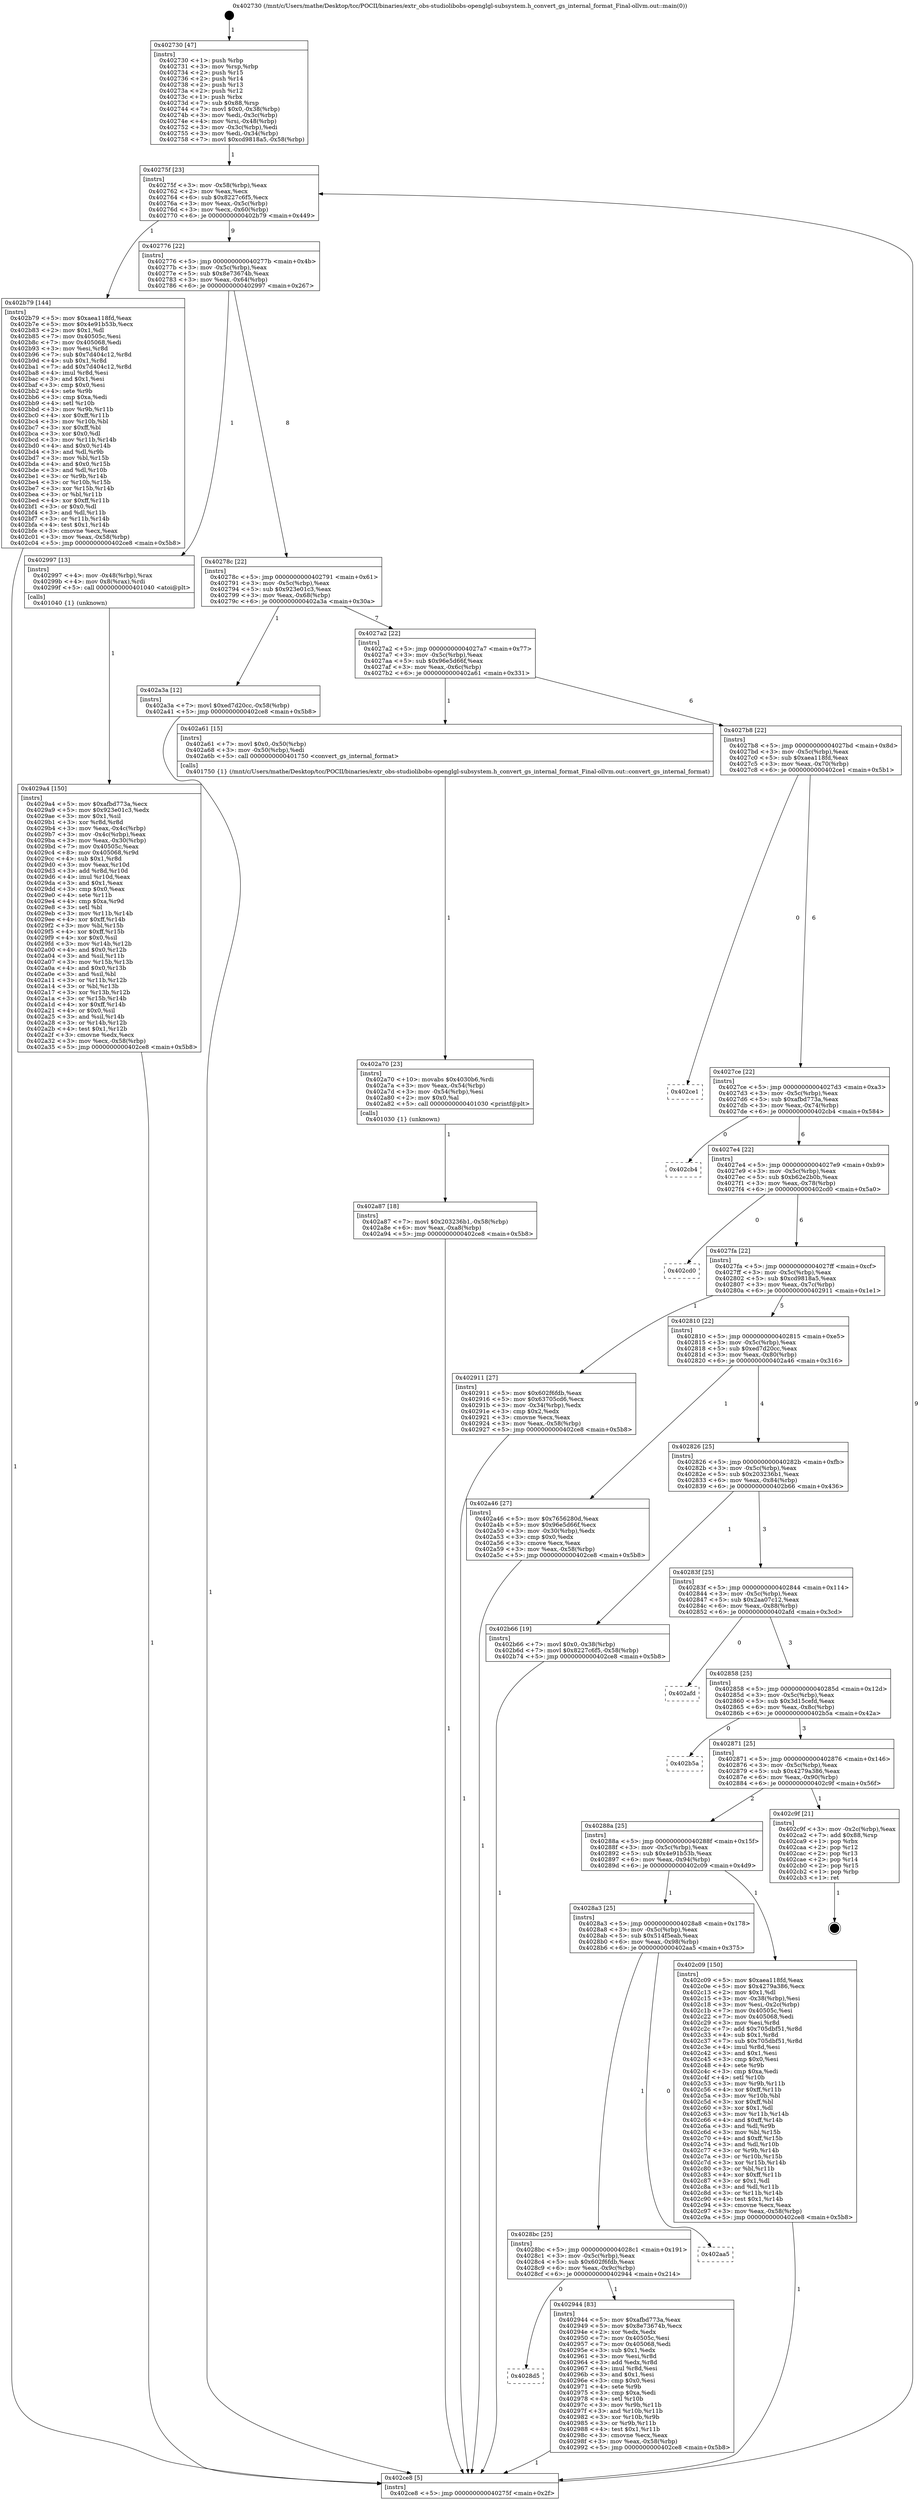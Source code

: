 digraph "0x402730" {
  label = "0x402730 (/mnt/c/Users/mathe/Desktop/tcc/POCII/binaries/extr_obs-studiolibobs-openglgl-subsystem.h_convert_gs_internal_format_Final-ollvm.out::main(0))"
  labelloc = "t"
  node[shape=record]

  Entry [label="",width=0.3,height=0.3,shape=circle,fillcolor=black,style=filled]
  "0x40275f" [label="{
     0x40275f [23]\l
     | [instrs]\l
     &nbsp;&nbsp;0x40275f \<+3\>: mov -0x58(%rbp),%eax\l
     &nbsp;&nbsp;0x402762 \<+2\>: mov %eax,%ecx\l
     &nbsp;&nbsp;0x402764 \<+6\>: sub $0x8227c6f5,%ecx\l
     &nbsp;&nbsp;0x40276a \<+3\>: mov %eax,-0x5c(%rbp)\l
     &nbsp;&nbsp;0x40276d \<+3\>: mov %ecx,-0x60(%rbp)\l
     &nbsp;&nbsp;0x402770 \<+6\>: je 0000000000402b79 \<main+0x449\>\l
  }"]
  "0x402b79" [label="{
     0x402b79 [144]\l
     | [instrs]\l
     &nbsp;&nbsp;0x402b79 \<+5\>: mov $0xaea118fd,%eax\l
     &nbsp;&nbsp;0x402b7e \<+5\>: mov $0x4e91b53b,%ecx\l
     &nbsp;&nbsp;0x402b83 \<+2\>: mov $0x1,%dl\l
     &nbsp;&nbsp;0x402b85 \<+7\>: mov 0x40505c,%esi\l
     &nbsp;&nbsp;0x402b8c \<+7\>: mov 0x405068,%edi\l
     &nbsp;&nbsp;0x402b93 \<+3\>: mov %esi,%r8d\l
     &nbsp;&nbsp;0x402b96 \<+7\>: sub $0x7d404c12,%r8d\l
     &nbsp;&nbsp;0x402b9d \<+4\>: sub $0x1,%r8d\l
     &nbsp;&nbsp;0x402ba1 \<+7\>: add $0x7d404c12,%r8d\l
     &nbsp;&nbsp;0x402ba8 \<+4\>: imul %r8d,%esi\l
     &nbsp;&nbsp;0x402bac \<+3\>: and $0x1,%esi\l
     &nbsp;&nbsp;0x402baf \<+3\>: cmp $0x0,%esi\l
     &nbsp;&nbsp;0x402bb2 \<+4\>: sete %r9b\l
     &nbsp;&nbsp;0x402bb6 \<+3\>: cmp $0xa,%edi\l
     &nbsp;&nbsp;0x402bb9 \<+4\>: setl %r10b\l
     &nbsp;&nbsp;0x402bbd \<+3\>: mov %r9b,%r11b\l
     &nbsp;&nbsp;0x402bc0 \<+4\>: xor $0xff,%r11b\l
     &nbsp;&nbsp;0x402bc4 \<+3\>: mov %r10b,%bl\l
     &nbsp;&nbsp;0x402bc7 \<+3\>: xor $0xff,%bl\l
     &nbsp;&nbsp;0x402bca \<+3\>: xor $0x0,%dl\l
     &nbsp;&nbsp;0x402bcd \<+3\>: mov %r11b,%r14b\l
     &nbsp;&nbsp;0x402bd0 \<+4\>: and $0x0,%r14b\l
     &nbsp;&nbsp;0x402bd4 \<+3\>: and %dl,%r9b\l
     &nbsp;&nbsp;0x402bd7 \<+3\>: mov %bl,%r15b\l
     &nbsp;&nbsp;0x402bda \<+4\>: and $0x0,%r15b\l
     &nbsp;&nbsp;0x402bde \<+3\>: and %dl,%r10b\l
     &nbsp;&nbsp;0x402be1 \<+3\>: or %r9b,%r14b\l
     &nbsp;&nbsp;0x402be4 \<+3\>: or %r10b,%r15b\l
     &nbsp;&nbsp;0x402be7 \<+3\>: xor %r15b,%r14b\l
     &nbsp;&nbsp;0x402bea \<+3\>: or %bl,%r11b\l
     &nbsp;&nbsp;0x402bed \<+4\>: xor $0xff,%r11b\l
     &nbsp;&nbsp;0x402bf1 \<+3\>: or $0x0,%dl\l
     &nbsp;&nbsp;0x402bf4 \<+3\>: and %dl,%r11b\l
     &nbsp;&nbsp;0x402bf7 \<+3\>: or %r11b,%r14b\l
     &nbsp;&nbsp;0x402bfa \<+4\>: test $0x1,%r14b\l
     &nbsp;&nbsp;0x402bfe \<+3\>: cmovne %ecx,%eax\l
     &nbsp;&nbsp;0x402c01 \<+3\>: mov %eax,-0x58(%rbp)\l
     &nbsp;&nbsp;0x402c04 \<+5\>: jmp 0000000000402ce8 \<main+0x5b8\>\l
  }"]
  "0x402776" [label="{
     0x402776 [22]\l
     | [instrs]\l
     &nbsp;&nbsp;0x402776 \<+5\>: jmp 000000000040277b \<main+0x4b\>\l
     &nbsp;&nbsp;0x40277b \<+3\>: mov -0x5c(%rbp),%eax\l
     &nbsp;&nbsp;0x40277e \<+5\>: sub $0x8e73674b,%eax\l
     &nbsp;&nbsp;0x402783 \<+3\>: mov %eax,-0x64(%rbp)\l
     &nbsp;&nbsp;0x402786 \<+6\>: je 0000000000402997 \<main+0x267\>\l
  }"]
  Exit [label="",width=0.3,height=0.3,shape=circle,fillcolor=black,style=filled,peripheries=2]
  "0x402997" [label="{
     0x402997 [13]\l
     | [instrs]\l
     &nbsp;&nbsp;0x402997 \<+4\>: mov -0x48(%rbp),%rax\l
     &nbsp;&nbsp;0x40299b \<+4\>: mov 0x8(%rax),%rdi\l
     &nbsp;&nbsp;0x40299f \<+5\>: call 0000000000401040 \<atoi@plt\>\l
     | [calls]\l
     &nbsp;&nbsp;0x401040 \{1\} (unknown)\l
  }"]
  "0x40278c" [label="{
     0x40278c [22]\l
     | [instrs]\l
     &nbsp;&nbsp;0x40278c \<+5\>: jmp 0000000000402791 \<main+0x61\>\l
     &nbsp;&nbsp;0x402791 \<+3\>: mov -0x5c(%rbp),%eax\l
     &nbsp;&nbsp;0x402794 \<+5\>: sub $0x923e01c3,%eax\l
     &nbsp;&nbsp;0x402799 \<+3\>: mov %eax,-0x68(%rbp)\l
     &nbsp;&nbsp;0x40279c \<+6\>: je 0000000000402a3a \<main+0x30a\>\l
  }"]
  "0x402a87" [label="{
     0x402a87 [18]\l
     | [instrs]\l
     &nbsp;&nbsp;0x402a87 \<+7\>: movl $0x203236b1,-0x58(%rbp)\l
     &nbsp;&nbsp;0x402a8e \<+6\>: mov %eax,-0xa8(%rbp)\l
     &nbsp;&nbsp;0x402a94 \<+5\>: jmp 0000000000402ce8 \<main+0x5b8\>\l
  }"]
  "0x402a3a" [label="{
     0x402a3a [12]\l
     | [instrs]\l
     &nbsp;&nbsp;0x402a3a \<+7\>: movl $0xed7d20cc,-0x58(%rbp)\l
     &nbsp;&nbsp;0x402a41 \<+5\>: jmp 0000000000402ce8 \<main+0x5b8\>\l
  }"]
  "0x4027a2" [label="{
     0x4027a2 [22]\l
     | [instrs]\l
     &nbsp;&nbsp;0x4027a2 \<+5\>: jmp 00000000004027a7 \<main+0x77\>\l
     &nbsp;&nbsp;0x4027a7 \<+3\>: mov -0x5c(%rbp),%eax\l
     &nbsp;&nbsp;0x4027aa \<+5\>: sub $0x96e5d66f,%eax\l
     &nbsp;&nbsp;0x4027af \<+3\>: mov %eax,-0x6c(%rbp)\l
     &nbsp;&nbsp;0x4027b2 \<+6\>: je 0000000000402a61 \<main+0x331\>\l
  }"]
  "0x402a70" [label="{
     0x402a70 [23]\l
     | [instrs]\l
     &nbsp;&nbsp;0x402a70 \<+10\>: movabs $0x4030b6,%rdi\l
     &nbsp;&nbsp;0x402a7a \<+3\>: mov %eax,-0x54(%rbp)\l
     &nbsp;&nbsp;0x402a7d \<+3\>: mov -0x54(%rbp),%esi\l
     &nbsp;&nbsp;0x402a80 \<+2\>: mov $0x0,%al\l
     &nbsp;&nbsp;0x402a82 \<+5\>: call 0000000000401030 \<printf@plt\>\l
     | [calls]\l
     &nbsp;&nbsp;0x401030 \{1\} (unknown)\l
  }"]
  "0x402a61" [label="{
     0x402a61 [15]\l
     | [instrs]\l
     &nbsp;&nbsp;0x402a61 \<+7\>: movl $0x0,-0x50(%rbp)\l
     &nbsp;&nbsp;0x402a68 \<+3\>: mov -0x50(%rbp),%edi\l
     &nbsp;&nbsp;0x402a6b \<+5\>: call 0000000000401750 \<convert_gs_internal_format\>\l
     | [calls]\l
     &nbsp;&nbsp;0x401750 \{1\} (/mnt/c/Users/mathe/Desktop/tcc/POCII/binaries/extr_obs-studiolibobs-openglgl-subsystem.h_convert_gs_internal_format_Final-ollvm.out::convert_gs_internal_format)\l
  }"]
  "0x4027b8" [label="{
     0x4027b8 [22]\l
     | [instrs]\l
     &nbsp;&nbsp;0x4027b8 \<+5\>: jmp 00000000004027bd \<main+0x8d\>\l
     &nbsp;&nbsp;0x4027bd \<+3\>: mov -0x5c(%rbp),%eax\l
     &nbsp;&nbsp;0x4027c0 \<+5\>: sub $0xaea118fd,%eax\l
     &nbsp;&nbsp;0x4027c5 \<+3\>: mov %eax,-0x70(%rbp)\l
     &nbsp;&nbsp;0x4027c8 \<+6\>: je 0000000000402ce1 \<main+0x5b1\>\l
  }"]
  "0x4029a4" [label="{
     0x4029a4 [150]\l
     | [instrs]\l
     &nbsp;&nbsp;0x4029a4 \<+5\>: mov $0xafbd773a,%ecx\l
     &nbsp;&nbsp;0x4029a9 \<+5\>: mov $0x923e01c3,%edx\l
     &nbsp;&nbsp;0x4029ae \<+3\>: mov $0x1,%sil\l
     &nbsp;&nbsp;0x4029b1 \<+3\>: xor %r8d,%r8d\l
     &nbsp;&nbsp;0x4029b4 \<+3\>: mov %eax,-0x4c(%rbp)\l
     &nbsp;&nbsp;0x4029b7 \<+3\>: mov -0x4c(%rbp),%eax\l
     &nbsp;&nbsp;0x4029ba \<+3\>: mov %eax,-0x30(%rbp)\l
     &nbsp;&nbsp;0x4029bd \<+7\>: mov 0x40505c,%eax\l
     &nbsp;&nbsp;0x4029c4 \<+8\>: mov 0x405068,%r9d\l
     &nbsp;&nbsp;0x4029cc \<+4\>: sub $0x1,%r8d\l
     &nbsp;&nbsp;0x4029d0 \<+3\>: mov %eax,%r10d\l
     &nbsp;&nbsp;0x4029d3 \<+3\>: add %r8d,%r10d\l
     &nbsp;&nbsp;0x4029d6 \<+4\>: imul %r10d,%eax\l
     &nbsp;&nbsp;0x4029da \<+3\>: and $0x1,%eax\l
     &nbsp;&nbsp;0x4029dd \<+3\>: cmp $0x0,%eax\l
     &nbsp;&nbsp;0x4029e0 \<+4\>: sete %r11b\l
     &nbsp;&nbsp;0x4029e4 \<+4\>: cmp $0xa,%r9d\l
     &nbsp;&nbsp;0x4029e8 \<+3\>: setl %bl\l
     &nbsp;&nbsp;0x4029eb \<+3\>: mov %r11b,%r14b\l
     &nbsp;&nbsp;0x4029ee \<+4\>: xor $0xff,%r14b\l
     &nbsp;&nbsp;0x4029f2 \<+3\>: mov %bl,%r15b\l
     &nbsp;&nbsp;0x4029f5 \<+4\>: xor $0xff,%r15b\l
     &nbsp;&nbsp;0x4029f9 \<+4\>: xor $0x0,%sil\l
     &nbsp;&nbsp;0x4029fd \<+3\>: mov %r14b,%r12b\l
     &nbsp;&nbsp;0x402a00 \<+4\>: and $0x0,%r12b\l
     &nbsp;&nbsp;0x402a04 \<+3\>: and %sil,%r11b\l
     &nbsp;&nbsp;0x402a07 \<+3\>: mov %r15b,%r13b\l
     &nbsp;&nbsp;0x402a0a \<+4\>: and $0x0,%r13b\l
     &nbsp;&nbsp;0x402a0e \<+3\>: and %sil,%bl\l
     &nbsp;&nbsp;0x402a11 \<+3\>: or %r11b,%r12b\l
     &nbsp;&nbsp;0x402a14 \<+3\>: or %bl,%r13b\l
     &nbsp;&nbsp;0x402a17 \<+3\>: xor %r13b,%r12b\l
     &nbsp;&nbsp;0x402a1a \<+3\>: or %r15b,%r14b\l
     &nbsp;&nbsp;0x402a1d \<+4\>: xor $0xff,%r14b\l
     &nbsp;&nbsp;0x402a21 \<+4\>: or $0x0,%sil\l
     &nbsp;&nbsp;0x402a25 \<+3\>: and %sil,%r14b\l
     &nbsp;&nbsp;0x402a28 \<+3\>: or %r14b,%r12b\l
     &nbsp;&nbsp;0x402a2b \<+4\>: test $0x1,%r12b\l
     &nbsp;&nbsp;0x402a2f \<+3\>: cmovne %edx,%ecx\l
     &nbsp;&nbsp;0x402a32 \<+3\>: mov %ecx,-0x58(%rbp)\l
     &nbsp;&nbsp;0x402a35 \<+5\>: jmp 0000000000402ce8 \<main+0x5b8\>\l
  }"]
  "0x402ce1" [label="{
     0x402ce1\l
  }", style=dashed]
  "0x4027ce" [label="{
     0x4027ce [22]\l
     | [instrs]\l
     &nbsp;&nbsp;0x4027ce \<+5\>: jmp 00000000004027d3 \<main+0xa3\>\l
     &nbsp;&nbsp;0x4027d3 \<+3\>: mov -0x5c(%rbp),%eax\l
     &nbsp;&nbsp;0x4027d6 \<+5\>: sub $0xafbd773a,%eax\l
     &nbsp;&nbsp;0x4027db \<+3\>: mov %eax,-0x74(%rbp)\l
     &nbsp;&nbsp;0x4027de \<+6\>: je 0000000000402cb4 \<main+0x584\>\l
  }"]
  "0x4028d5" [label="{
     0x4028d5\l
  }", style=dashed]
  "0x402cb4" [label="{
     0x402cb4\l
  }", style=dashed]
  "0x4027e4" [label="{
     0x4027e4 [22]\l
     | [instrs]\l
     &nbsp;&nbsp;0x4027e4 \<+5\>: jmp 00000000004027e9 \<main+0xb9\>\l
     &nbsp;&nbsp;0x4027e9 \<+3\>: mov -0x5c(%rbp),%eax\l
     &nbsp;&nbsp;0x4027ec \<+5\>: sub $0xb62e2b0b,%eax\l
     &nbsp;&nbsp;0x4027f1 \<+3\>: mov %eax,-0x78(%rbp)\l
     &nbsp;&nbsp;0x4027f4 \<+6\>: je 0000000000402cd0 \<main+0x5a0\>\l
  }"]
  "0x402944" [label="{
     0x402944 [83]\l
     | [instrs]\l
     &nbsp;&nbsp;0x402944 \<+5\>: mov $0xafbd773a,%eax\l
     &nbsp;&nbsp;0x402949 \<+5\>: mov $0x8e73674b,%ecx\l
     &nbsp;&nbsp;0x40294e \<+2\>: xor %edx,%edx\l
     &nbsp;&nbsp;0x402950 \<+7\>: mov 0x40505c,%esi\l
     &nbsp;&nbsp;0x402957 \<+7\>: mov 0x405068,%edi\l
     &nbsp;&nbsp;0x40295e \<+3\>: sub $0x1,%edx\l
     &nbsp;&nbsp;0x402961 \<+3\>: mov %esi,%r8d\l
     &nbsp;&nbsp;0x402964 \<+3\>: add %edx,%r8d\l
     &nbsp;&nbsp;0x402967 \<+4\>: imul %r8d,%esi\l
     &nbsp;&nbsp;0x40296b \<+3\>: and $0x1,%esi\l
     &nbsp;&nbsp;0x40296e \<+3\>: cmp $0x0,%esi\l
     &nbsp;&nbsp;0x402971 \<+4\>: sete %r9b\l
     &nbsp;&nbsp;0x402975 \<+3\>: cmp $0xa,%edi\l
     &nbsp;&nbsp;0x402978 \<+4\>: setl %r10b\l
     &nbsp;&nbsp;0x40297c \<+3\>: mov %r9b,%r11b\l
     &nbsp;&nbsp;0x40297f \<+3\>: and %r10b,%r11b\l
     &nbsp;&nbsp;0x402982 \<+3\>: xor %r10b,%r9b\l
     &nbsp;&nbsp;0x402985 \<+3\>: or %r9b,%r11b\l
     &nbsp;&nbsp;0x402988 \<+4\>: test $0x1,%r11b\l
     &nbsp;&nbsp;0x40298c \<+3\>: cmovne %ecx,%eax\l
     &nbsp;&nbsp;0x40298f \<+3\>: mov %eax,-0x58(%rbp)\l
     &nbsp;&nbsp;0x402992 \<+5\>: jmp 0000000000402ce8 \<main+0x5b8\>\l
  }"]
  "0x402cd0" [label="{
     0x402cd0\l
  }", style=dashed]
  "0x4027fa" [label="{
     0x4027fa [22]\l
     | [instrs]\l
     &nbsp;&nbsp;0x4027fa \<+5\>: jmp 00000000004027ff \<main+0xcf\>\l
     &nbsp;&nbsp;0x4027ff \<+3\>: mov -0x5c(%rbp),%eax\l
     &nbsp;&nbsp;0x402802 \<+5\>: sub $0xcd9818a5,%eax\l
     &nbsp;&nbsp;0x402807 \<+3\>: mov %eax,-0x7c(%rbp)\l
     &nbsp;&nbsp;0x40280a \<+6\>: je 0000000000402911 \<main+0x1e1\>\l
  }"]
  "0x4028bc" [label="{
     0x4028bc [25]\l
     | [instrs]\l
     &nbsp;&nbsp;0x4028bc \<+5\>: jmp 00000000004028c1 \<main+0x191\>\l
     &nbsp;&nbsp;0x4028c1 \<+3\>: mov -0x5c(%rbp),%eax\l
     &nbsp;&nbsp;0x4028c4 \<+5\>: sub $0x602f6fdb,%eax\l
     &nbsp;&nbsp;0x4028c9 \<+6\>: mov %eax,-0x9c(%rbp)\l
     &nbsp;&nbsp;0x4028cf \<+6\>: je 0000000000402944 \<main+0x214\>\l
  }"]
  "0x402911" [label="{
     0x402911 [27]\l
     | [instrs]\l
     &nbsp;&nbsp;0x402911 \<+5\>: mov $0x602f6fdb,%eax\l
     &nbsp;&nbsp;0x402916 \<+5\>: mov $0x63705cd6,%ecx\l
     &nbsp;&nbsp;0x40291b \<+3\>: mov -0x34(%rbp),%edx\l
     &nbsp;&nbsp;0x40291e \<+3\>: cmp $0x2,%edx\l
     &nbsp;&nbsp;0x402921 \<+3\>: cmovne %ecx,%eax\l
     &nbsp;&nbsp;0x402924 \<+3\>: mov %eax,-0x58(%rbp)\l
     &nbsp;&nbsp;0x402927 \<+5\>: jmp 0000000000402ce8 \<main+0x5b8\>\l
  }"]
  "0x402810" [label="{
     0x402810 [22]\l
     | [instrs]\l
     &nbsp;&nbsp;0x402810 \<+5\>: jmp 0000000000402815 \<main+0xe5\>\l
     &nbsp;&nbsp;0x402815 \<+3\>: mov -0x5c(%rbp),%eax\l
     &nbsp;&nbsp;0x402818 \<+5\>: sub $0xed7d20cc,%eax\l
     &nbsp;&nbsp;0x40281d \<+3\>: mov %eax,-0x80(%rbp)\l
     &nbsp;&nbsp;0x402820 \<+6\>: je 0000000000402a46 \<main+0x316\>\l
  }"]
  "0x402ce8" [label="{
     0x402ce8 [5]\l
     | [instrs]\l
     &nbsp;&nbsp;0x402ce8 \<+5\>: jmp 000000000040275f \<main+0x2f\>\l
  }"]
  "0x402730" [label="{
     0x402730 [47]\l
     | [instrs]\l
     &nbsp;&nbsp;0x402730 \<+1\>: push %rbp\l
     &nbsp;&nbsp;0x402731 \<+3\>: mov %rsp,%rbp\l
     &nbsp;&nbsp;0x402734 \<+2\>: push %r15\l
     &nbsp;&nbsp;0x402736 \<+2\>: push %r14\l
     &nbsp;&nbsp;0x402738 \<+2\>: push %r13\l
     &nbsp;&nbsp;0x40273a \<+2\>: push %r12\l
     &nbsp;&nbsp;0x40273c \<+1\>: push %rbx\l
     &nbsp;&nbsp;0x40273d \<+7\>: sub $0x88,%rsp\l
     &nbsp;&nbsp;0x402744 \<+7\>: movl $0x0,-0x38(%rbp)\l
     &nbsp;&nbsp;0x40274b \<+3\>: mov %edi,-0x3c(%rbp)\l
     &nbsp;&nbsp;0x40274e \<+4\>: mov %rsi,-0x48(%rbp)\l
     &nbsp;&nbsp;0x402752 \<+3\>: mov -0x3c(%rbp),%edi\l
     &nbsp;&nbsp;0x402755 \<+3\>: mov %edi,-0x34(%rbp)\l
     &nbsp;&nbsp;0x402758 \<+7\>: movl $0xcd9818a5,-0x58(%rbp)\l
  }"]
  "0x402aa5" [label="{
     0x402aa5\l
  }", style=dashed]
  "0x402a46" [label="{
     0x402a46 [27]\l
     | [instrs]\l
     &nbsp;&nbsp;0x402a46 \<+5\>: mov $0x7656280d,%eax\l
     &nbsp;&nbsp;0x402a4b \<+5\>: mov $0x96e5d66f,%ecx\l
     &nbsp;&nbsp;0x402a50 \<+3\>: mov -0x30(%rbp),%edx\l
     &nbsp;&nbsp;0x402a53 \<+3\>: cmp $0x0,%edx\l
     &nbsp;&nbsp;0x402a56 \<+3\>: cmove %ecx,%eax\l
     &nbsp;&nbsp;0x402a59 \<+3\>: mov %eax,-0x58(%rbp)\l
     &nbsp;&nbsp;0x402a5c \<+5\>: jmp 0000000000402ce8 \<main+0x5b8\>\l
  }"]
  "0x402826" [label="{
     0x402826 [25]\l
     | [instrs]\l
     &nbsp;&nbsp;0x402826 \<+5\>: jmp 000000000040282b \<main+0xfb\>\l
     &nbsp;&nbsp;0x40282b \<+3\>: mov -0x5c(%rbp),%eax\l
     &nbsp;&nbsp;0x40282e \<+5\>: sub $0x203236b1,%eax\l
     &nbsp;&nbsp;0x402833 \<+6\>: mov %eax,-0x84(%rbp)\l
     &nbsp;&nbsp;0x402839 \<+6\>: je 0000000000402b66 \<main+0x436\>\l
  }"]
  "0x4028a3" [label="{
     0x4028a3 [25]\l
     | [instrs]\l
     &nbsp;&nbsp;0x4028a3 \<+5\>: jmp 00000000004028a8 \<main+0x178\>\l
     &nbsp;&nbsp;0x4028a8 \<+3\>: mov -0x5c(%rbp),%eax\l
     &nbsp;&nbsp;0x4028ab \<+5\>: sub $0x514f5eab,%eax\l
     &nbsp;&nbsp;0x4028b0 \<+6\>: mov %eax,-0x98(%rbp)\l
     &nbsp;&nbsp;0x4028b6 \<+6\>: je 0000000000402aa5 \<main+0x375\>\l
  }"]
  "0x402b66" [label="{
     0x402b66 [19]\l
     | [instrs]\l
     &nbsp;&nbsp;0x402b66 \<+7\>: movl $0x0,-0x38(%rbp)\l
     &nbsp;&nbsp;0x402b6d \<+7\>: movl $0x8227c6f5,-0x58(%rbp)\l
     &nbsp;&nbsp;0x402b74 \<+5\>: jmp 0000000000402ce8 \<main+0x5b8\>\l
  }"]
  "0x40283f" [label="{
     0x40283f [25]\l
     | [instrs]\l
     &nbsp;&nbsp;0x40283f \<+5\>: jmp 0000000000402844 \<main+0x114\>\l
     &nbsp;&nbsp;0x402844 \<+3\>: mov -0x5c(%rbp),%eax\l
     &nbsp;&nbsp;0x402847 \<+5\>: sub $0x2aa07c12,%eax\l
     &nbsp;&nbsp;0x40284c \<+6\>: mov %eax,-0x88(%rbp)\l
     &nbsp;&nbsp;0x402852 \<+6\>: je 0000000000402afd \<main+0x3cd\>\l
  }"]
  "0x402c09" [label="{
     0x402c09 [150]\l
     | [instrs]\l
     &nbsp;&nbsp;0x402c09 \<+5\>: mov $0xaea118fd,%eax\l
     &nbsp;&nbsp;0x402c0e \<+5\>: mov $0x4279a386,%ecx\l
     &nbsp;&nbsp;0x402c13 \<+2\>: mov $0x1,%dl\l
     &nbsp;&nbsp;0x402c15 \<+3\>: mov -0x38(%rbp),%esi\l
     &nbsp;&nbsp;0x402c18 \<+3\>: mov %esi,-0x2c(%rbp)\l
     &nbsp;&nbsp;0x402c1b \<+7\>: mov 0x40505c,%esi\l
     &nbsp;&nbsp;0x402c22 \<+7\>: mov 0x405068,%edi\l
     &nbsp;&nbsp;0x402c29 \<+3\>: mov %esi,%r8d\l
     &nbsp;&nbsp;0x402c2c \<+7\>: add $0x705dbf51,%r8d\l
     &nbsp;&nbsp;0x402c33 \<+4\>: sub $0x1,%r8d\l
     &nbsp;&nbsp;0x402c37 \<+7\>: sub $0x705dbf51,%r8d\l
     &nbsp;&nbsp;0x402c3e \<+4\>: imul %r8d,%esi\l
     &nbsp;&nbsp;0x402c42 \<+3\>: and $0x1,%esi\l
     &nbsp;&nbsp;0x402c45 \<+3\>: cmp $0x0,%esi\l
     &nbsp;&nbsp;0x402c48 \<+4\>: sete %r9b\l
     &nbsp;&nbsp;0x402c4c \<+3\>: cmp $0xa,%edi\l
     &nbsp;&nbsp;0x402c4f \<+4\>: setl %r10b\l
     &nbsp;&nbsp;0x402c53 \<+3\>: mov %r9b,%r11b\l
     &nbsp;&nbsp;0x402c56 \<+4\>: xor $0xff,%r11b\l
     &nbsp;&nbsp;0x402c5a \<+3\>: mov %r10b,%bl\l
     &nbsp;&nbsp;0x402c5d \<+3\>: xor $0xff,%bl\l
     &nbsp;&nbsp;0x402c60 \<+3\>: xor $0x1,%dl\l
     &nbsp;&nbsp;0x402c63 \<+3\>: mov %r11b,%r14b\l
     &nbsp;&nbsp;0x402c66 \<+4\>: and $0xff,%r14b\l
     &nbsp;&nbsp;0x402c6a \<+3\>: and %dl,%r9b\l
     &nbsp;&nbsp;0x402c6d \<+3\>: mov %bl,%r15b\l
     &nbsp;&nbsp;0x402c70 \<+4\>: and $0xff,%r15b\l
     &nbsp;&nbsp;0x402c74 \<+3\>: and %dl,%r10b\l
     &nbsp;&nbsp;0x402c77 \<+3\>: or %r9b,%r14b\l
     &nbsp;&nbsp;0x402c7a \<+3\>: or %r10b,%r15b\l
     &nbsp;&nbsp;0x402c7d \<+3\>: xor %r15b,%r14b\l
     &nbsp;&nbsp;0x402c80 \<+3\>: or %bl,%r11b\l
     &nbsp;&nbsp;0x402c83 \<+4\>: xor $0xff,%r11b\l
     &nbsp;&nbsp;0x402c87 \<+3\>: or $0x1,%dl\l
     &nbsp;&nbsp;0x402c8a \<+3\>: and %dl,%r11b\l
     &nbsp;&nbsp;0x402c8d \<+3\>: or %r11b,%r14b\l
     &nbsp;&nbsp;0x402c90 \<+4\>: test $0x1,%r14b\l
     &nbsp;&nbsp;0x402c94 \<+3\>: cmovne %ecx,%eax\l
     &nbsp;&nbsp;0x402c97 \<+3\>: mov %eax,-0x58(%rbp)\l
     &nbsp;&nbsp;0x402c9a \<+5\>: jmp 0000000000402ce8 \<main+0x5b8\>\l
  }"]
  "0x402afd" [label="{
     0x402afd\l
  }", style=dashed]
  "0x402858" [label="{
     0x402858 [25]\l
     | [instrs]\l
     &nbsp;&nbsp;0x402858 \<+5\>: jmp 000000000040285d \<main+0x12d\>\l
     &nbsp;&nbsp;0x40285d \<+3\>: mov -0x5c(%rbp),%eax\l
     &nbsp;&nbsp;0x402860 \<+5\>: sub $0x3d15cefd,%eax\l
     &nbsp;&nbsp;0x402865 \<+6\>: mov %eax,-0x8c(%rbp)\l
     &nbsp;&nbsp;0x40286b \<+6\>: je 0000000000402b5a \<main+0x42a\>\l
  }"]
  "0x40288a" [label="{
     0x40288a [25]\l
     | [instrs]\l
     &nbsp;&nbsp;0x40288a \<+5\>: jmp 000000000040288f \<main+0x15f\>\l
     &nbsp;&nbsp;0x40288f \<+3\>: mov -0x5c(%rbp),%eax\l
     &nbsp;&nbsp;0x402892 \<+5\>: sub $0x4e91b53b,%eax\l
     &nbsp;&nbsp;0x402897 \<+6\>: mov %eax,-0x94(%rbp)\l
     &nbsp;&nbsp;0x40289d \<+6\>: je 0000000000402c09 \<main+0x4d9\>\l
  }"]
  "0x402b5a" [label="{
     0x402b5a\l
  }", style=dashed]
  "0x402871" [label="{
     0x402871 [25]\l
     | [instrs]\l
     &nbsp;&nbsp;0x402871 \<+5\>: jmp 0000000000402876 \<main+0x146\>\l
     &nbsp;&nbsp;0x402876 \<+3\>: mov -0x5c(%rbp),%eax\l
     &nbsp;&nbsp;0x402879 \<+5\>: sub $0x4279a386,%eax\l
     &nbsp;&nbsp;0x40287e \<+6\>: mov %eax,-0x90(%rbp)\l
     &nbsp;&nbsp;0x402884 \<+6\>: je 0000000000402c9f \<main+0x56f\>\l
  }"]
  "0x402c9f" [label="{
     0x402c9f [21]\l
     | [instrs]\l
     &nbsp;&nbsp;0x402c9f \<+3\>: mov -0x2c(%rbp),%eax\l
     &nbsp;&nbsp;0x402ca2 \<+7\>: add $0x88,%rsp\l
     &nbsp;&nbsp;0x402ca9 \<+1\>: pop %rbx\l
     &nbsp;&nbsp;0x402caa \<+2\>: pop %r12\l
     &nbsp;&nbsp;0x402cac \<+2\>: pop %r13\l
     &nbsp;&nbsp;0x402cae \<+2\>: pop %r14\l
     &nbsp;&nbsp;0x402cb0 \<+2\>: pop %r15\l
     &nbsp;&nbsp;0x402cb2 \<+1\>: pop %rbp\l
     &nbsp;&nbsp;0x402cb3 \<+1\>: ret\l
  }"]
  Entry -> "0x402730" [label=" 1"]
  "0x40275f" -> "0x402b79" [label=" 1"]
  "0x40275f" -> "0x402776" [label=" 9"]
  "0x402c9f" -> Exit [label=" 1"]
  "0x402776" -> "0x402997" [label=" 1"]
  "0x402776" -> "0x40278c" [label=" 8"]
  "0x402c09" -> "0x402ce8" [label=" 1"]
  "0x40278c" -> "0x402a3a" [label=" 1"]
  "0x40278c" -> "0x4027a2" [label=" 7"]
  "0x402b79" -> "0x402ce8" [label=" 1"]
  "0x4027a2" -> "0x402a61" [label=" 1"]
  "0x4027a2" -> "0x4027b8" [label=" 6"]
  "0x402b66" -> "0x402ce8" [label=" 1"]
  "0x4027b8" -> "0x402ce1" [label=" 0"]
  "0x4027b8" -> "0x4027ce" [label=" 6"]
  "0x402a87" -> "0x402ce8" [label=" 1"]
  "0x4027ce" -> "0x402cb4" [label=" 0"]
  "0x4027ce" -> "0x4027e4" [label=" 6"]
  "0x402a70" -> "0x402a87" [label=" 1"]
  "0x4027e4" -> "0x402cd0" [label=" 0"]
  "0x4027e4" -> "0x4027fa" [label=" 6"]
  "0x402a61" -> "0x402a70" [label=" 1"]
  "0x4027fa" -> "0x402911" [label=" 1"]
  "0x4027fa" -> "0x402810" [label=" 5"]
  "0x402911" -> "0x402ce8" [label=" 1"]
  "0x402730" -> "0x40275f" [label=" 1"]
  "0x402ce8" -> "0x40275f" [label=" 9"]
  "0x402a3a" -> "0x402ce8" [label=" 1"]
  "0x402810" -> "0x402a46" [label=" 1"]
  "0x402810" -> "0x402826" [label=" 4"]
  "0x4029a4" -> "0x402ce8" [label=" 1"]
  "0x402826" -> "0x402b66" [label=" 1"]
  "0x402826" -> "0x40283f" [label=" 3"]
  "0x402944" -> "0x402ce8" [label=" 1"]
  "0x40283f" -> "0x402afd" [label=" 0"]
  "0x40283f" -> "0x402858" [label=" 3"]
  "0x4028bc" -> "0x4028d5" [label=" 0"]
  "0x402858" -> "0x402b5a" [label=" 0"]
  "0x402858" -> "0x402871" [label=" 3"]
  "0x402a46" -> "0x402ce8" [label=" 1"]
  "0x402871" -> "0x402c9f" [label=" 1"]
  "0x402871" -> "0x40288a" [label=" 2"]
  "0x4028bc" -> "0x402944" [label=" 1"]
  "0x40288a" -> "0x402c09" [label=" 1"]
  "0x40288a" -> "0x4028a3" [label=" 1"]
  "0x402997" -> "0x4029a4" [label=" 1"]
  "0x4028a3" -> "0x402aa5" [label=" 0"]
  "0x4028a3" -> "0x4028bc" [label=" 1"]
}
